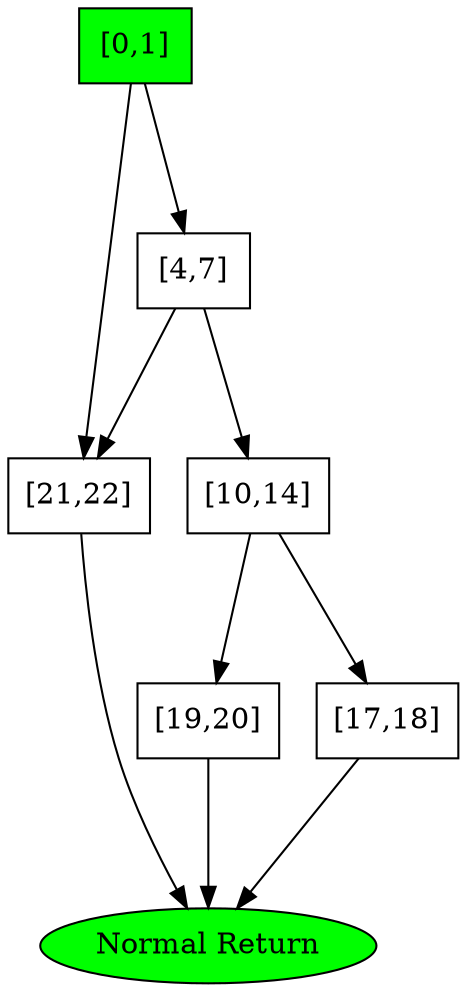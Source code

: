 digraph G {
	dir=forward;
	ranksep=1.0;
	0["style"="filled","label"="[0,1]","fillcolor"="green","labelloc"="l","shape"="box"];
	0 -> 21 [dir=forward];
	0 -> 4 [dir=forward];
	21["shape"="box","labelloc"="l","label"="[21,22]"];
	21 -> -9223372036854775808 [dir=forward];
	4["shape"="box","labelloc"="l","label"="[4,7]"];
	4 -> 21 [dir=forward];
	4 -> 10 [dir=forward];
	-9223372036854775808["labelloc"="l","fillcolor"="green","style"="filled","label"="Normal Return"];
	10["shape"="box","labelloc"="l","label"="[10,14]"];
	10 -> 19 [dir=forward];
	10 -> 17 [dir=forward];
	19["shape"="box","labelloc"="l","label"="[19,20]"];
	19 -> -9223372036854775808 [dir=forward];
	17["shape"="box","labelloc"="l","label"="[17,18]"];
	17 -> -9223372036854775808 [dir=forward];
}
